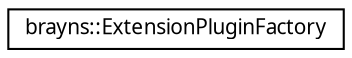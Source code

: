 digraph "Graphical Class Hierarchy"
{
  edge [fontname="Sans",fontsize="10",labelfontname="Sans",labelfontsize="10"];
  node [fontname="Sans",fontsize="10",shape=record];
  rankdir="LR";
  Node1 [label="brayns::ExtensionPluginFactory",height=0.2,width=0.4,color="black", fillcolor="white", style="filled",URL="$classbrayns_1_1_extension_plugin_factory.html",tooltip="Manages plug-ins such as Deflect Streamer or HTTP server. "];
}
